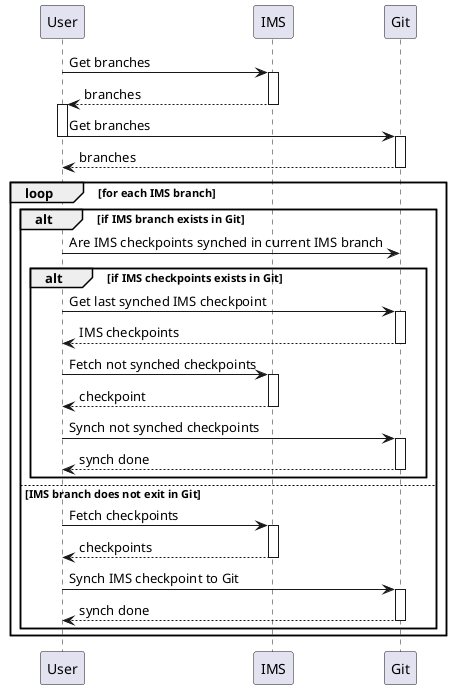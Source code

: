 @startuml IMS Git synch sequence
User -> IMS: Get branches
activate IMS
return branches
activate User
User -> Git: Get branches
deactivate User
activate Git
return branches
loop for each IMS branch
  alt if IMS branch exists in Git
    User -> Git: Are IMS checkpoints synched in current IMS branch
    alt if IMS checkpoints exists in Git
      User -> Git: Get last synched IMS checkpoint
        activate Git
        return IMS checkpoints
      User -> IMS: Fetch not synched checkpoints
        activate IMS
        return checkpoint
      User -> Git: Synch not synched checkpoints
        activate Git
        return synch done
    end
  else IMS branch does not exit in Git
    User -> IMS: Fetch checkpoints
      activate IMS
      return checkpoints
    User -> Git: Synch IMS checkpoint to Git
      activate Git
      return synch done
  end
end
@enduml